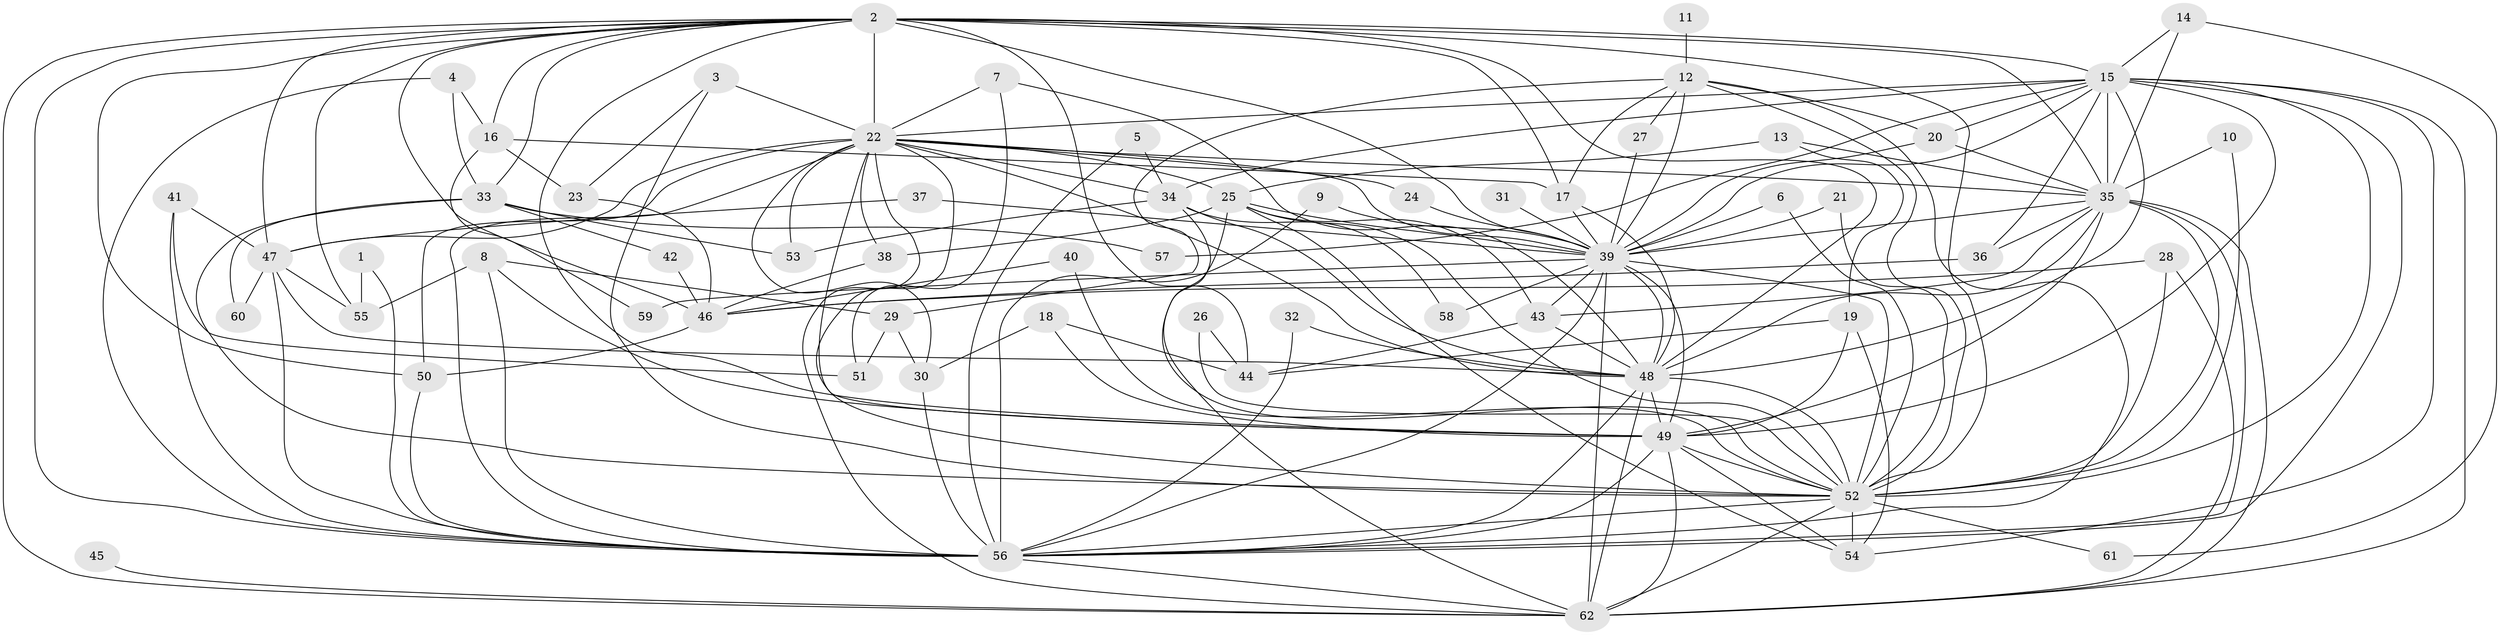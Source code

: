 // original degree distribution, {19: 0.008130081300813009, 23: 0.016260162601626018, 15: 0.008130081300813009, 18: 0.008130081300813009, 17: 0.016260162601626018, 29: 0.008130081300813009, 27: 0.008130081300813009, 31: 0.008130081300813009, 3: 0.21951219512195122, 8: 0.024390243902439025, 7: 0.016260162601626018, 4: 0.07317073170731707, 9: 0.016260162601626018, 2: 0.5447154471544715, 5: 0.016260162601626018, 6: 0.008130081300813009}
// Generated by graph-tools (version 1.1) at 2025/01/03/09/25 03:01:26]
// undirected, 62 vertices, 174 edges
graph export_dot {
graph [start="1"]
  node [color=gray90,style=filled];
  1;
  2;
  3;
  4;
  5;
  6;
  7;
  8;
  9;
  10;
  11;
  12;
  13;
  14;
  15;
  16;
  17;
  18;
  19;
  20;
  21;
  22;
  23;
  24;
  25;
  26;
  27;
  28;
  29;
  30;
  31;
  32;
  33;
  34;
  35;
  36;
  37;
  38;
  39;
  40;
  41;
  42;
  43;
  44;
  45;
  46;
  47;
  48;
  49;
  50;
  51;
  52;
  53;
  54;
  55;
  56;
  57;
  58;
  59;
  60;
  61;
  62;
  1 -- 55 [weight=1.0];
  1 -- 56 [weight=1.0];
  2 -- 15 [weight=2.0];
  2 -- 16 [weight=1.0];
  2 -- 17 [weight=1.0];
  2 -- 22 [weight=3.0];
  2 -- 33 [weight=1.0];
  2 -- 35 [weight=2.0];
  2 -- 39 [weight=1.0];
  2 -- 44 [weight=1.0];
  2 -- 46 [weight=1.0];
  2 -- 47 [weight=1.0];
  2 -- 48 [weight=1.0];
  2 -- 49 [weight=1.0];
  2 -- 50 [weight=1.0];
  2 -- 52 [weight=2.0];
  2 -- 55 [weight=2.0];
  2 -- 56 [weight=1.0];
  2 -- 62 [weight=2.0];
  3 -- 22 [weight=1.0];
  3 -- 23 [weight=1.0];
  3 -- 52 [weight=1.0];
  4 -- 16 [weight=1.0];
  4 -- 33 [weight=1.0];
  4 -- 56 [weight=1.0];
  5 -- 34 [weight=1.0];
  5 -- 56 [weight=1.0];
  6 -- 39 [weight=1.0];
  6 -- 52 [weight=1.0];
  7 -- 22 [weight=1.0];
  7 -- 48 [weight=1.0];
  7 -- 51 [weight=1.0];
  8 -- 29 [weight=1.0];
  8 -- 49 [weight=1.0];
  8 -- 55 [weight=1.0];
  8 -- 56 [weight=1.0];
  9 -- 39 [weight=1.0];
  9 -- 56 [weight=1.0];
  10 -- 35 [weight=1.0];
  10 -- 52 [weight=1.0];
  11 -- 12 [weight=1.0];
  12 -- 17 [weight=1.0];
  12 -- 20 [weight=1.0];
  12 -- 27 [weight=1.0];
  12 -- 29 [weight=1.0];
  12 -- 39 [weight=1.0];
  12 -- 52 [weight=1.0];
  12 -- 56 [weight=1.0];
  13 -- 19 [weight=1.0];
  13 -- 25 [weight=1.0];
  13 -- 35 [weight=1.0];
  14 -- 15 [weight=1.0];
  14 -- 35 [weight=1.0];
  14 -- 61 [weight=1.0];
  15 -- 20 [weight=1.0];
  15 -- 22 [weight=1.0];
  15 -- 34 [weight=1.0];
  15 -- 35 [weight=2.0];
  15 -- 36 [weight=1.0];
  15 -- 39 [weight=1.0];
  15 -- 48 [weight=1.0];
  15 -- 49 [weight=1.0];
  15 -- 52 [weight=1.0];
  15 -- 54 [weight=1.0];
  15 -- 56 [weight=1.0];
  15 -- 57 [weight=1.0];
  15 -- 62 [weight=1.0];
  16 -- 17 [weight=1.0];
  16 -- 23 [weight=1.0];
  16 -- 59 [weight=1.0];
  17 -- 39 [weight=1.0];
  17 -- 48 [weight=1.0];
  18 -- 30 [weight=1.0];
  18 -- 44 [weight=1.0];
  18 -- 49 [weight=1.0];
  19 -- 44 [weight=1.0];
  19 -- 49 [weight=1.0];
  19 -- 54 [weight=1.0];
  20 -- 35 [weight=1.0];
  20 -- 39 [weight=1.0];
  21 -- 39 [weight=1.0];
  21 -- 52 [weight=1.0];
  22 -- 24 [weight=1.0];
  22 -- 25 [weight=1.0];
  22 -- 30 [weight=2.0];
  22 -- 34 [weight=1.0];
  22 -- 35 [weight=1.0];
  22 -- 38 [weight=1.0];
  22 -- 39 [weight=1.0];
  22 -- 47 [weight=1.0];
  22 -- 48 [weight=2.0];
  22 -- 49 [weight=1.0];
  22 -- 50 [weight=1.0];
  22 -- 52 [weight=1.0];
  22 -- 53 [weight=1.0];
  22 -- 56 [weight=1.0];
  22 -- 62 [weight=1.0];
  23 -- 46 [weight=1.0];
  24 -- 39 [weight=1.0];
  25 -- 38 [weight=1.0];
  25 -- 39 [weight=1.0];
  25 -- 43 [weight=1.0];
  25 -- 52 [weight=1.0];
  25 -- 54 [weight=1.0];
  25 -- 62 [weight=1.0];
  26 -- 44 [weight=1.0];
  26 -- 52 [weight=1.0];
  27 -- 39 [weight=1.0];
  28 -- 46 [weight=1.0];
  28 -- 52 [weight=1.0];
  28 -- 62 [weight=1.0];
  29 -- 30 [weight=1.0];
  29 -- 51 [weight=1.0];
  30 -- 56 [weight=2.0];
  31 -- 39 [weight=1.0];
  32 -- 48 [weight=2.0];
  32 -- 56 [weight=1.0];
  33 -- 42 [weight=1.0];
  33 -- 52 [weight=2.0];
  33 -- 53 [weight=1.0];
  33 -- 57 [weight=1.0];
  33 -- 60 [weight=1.0];
  34 -- 48 [weight=1.0];
  34 -- 52 [weight=1.0];
  34 -- 53 [weight=1.0];
  34 -- 58 [weight=1.0];
  35 -- 36 [weight=1.0];
  35 -- 39 [weight=1.0];
  35 -- 43 [weight=1.0];
  35 -- 48 [weight=1.0];
  35 -- 49 [weight=2.0];
  35 -- 52 [weight=4.0];
  35 -- 56 [weight=2.0];
  35 -- 62 [weight=2.0];
  36 -- 46 [weight=1.0];
  37 -- 39 [weight=1.0];
  37 -- 47 [weight=1.0];
  38 -- 46 [weight=1.0];
  39 -- 43 [weight=1.0];
  39 -- 48 [weight=2.0];
  39 -- 49 [weight=3.0];
  39 -- 52 [weight=1.0];
  39 -- 56 [weight=3.0];
  39 -- 58 [weight=1.0];
  39 -- 59 [weight=1.0];
  39 -- 62 [weight=1.0];
  40 -- 46 [weight=1.0];
  40 -- 52 [weight=1.0];
  41 -- 47 [weight=1.0];
  41 -- 51 [weight=1.0];
  41 -- 56 [weight=1.0];
  42 -- 46 [weight=1.0];
  43 -- 44 [weight=1.0];
  43 -- 48 [weight=1.0];
  45 -- 62 [weight=1.0];
  46 -- 50 [weight=1.0];
  47 -- 48 [weight=1.0];
  47 -- 55 [weight=1.0];
  47 -- 56 [weight=2.0];
  47 -- 60 [weight=1.0];
  48 -- 49 [weight=1.0];
  48 -- 52 [weight=2.0];
  48 -- 56 [weight=1.0];
  48 -- 62 [weight=1.0];
  49 -- 52 [weight=2.0];
  49 -- 54 [weight=1.0];
  49 -- 56 [weight=1.0];
  49 -- 62 [weight=1.0];
  50 -- 56 [weight=1.0];
  52 -- 54 [weight=1.0];
  52 -- 56 [weight=1.0];
  52 -- 61 [weight=1.0];
  52 -- 62 [weight=1.0];
  56 -- 62 [weight=1.0];
}
